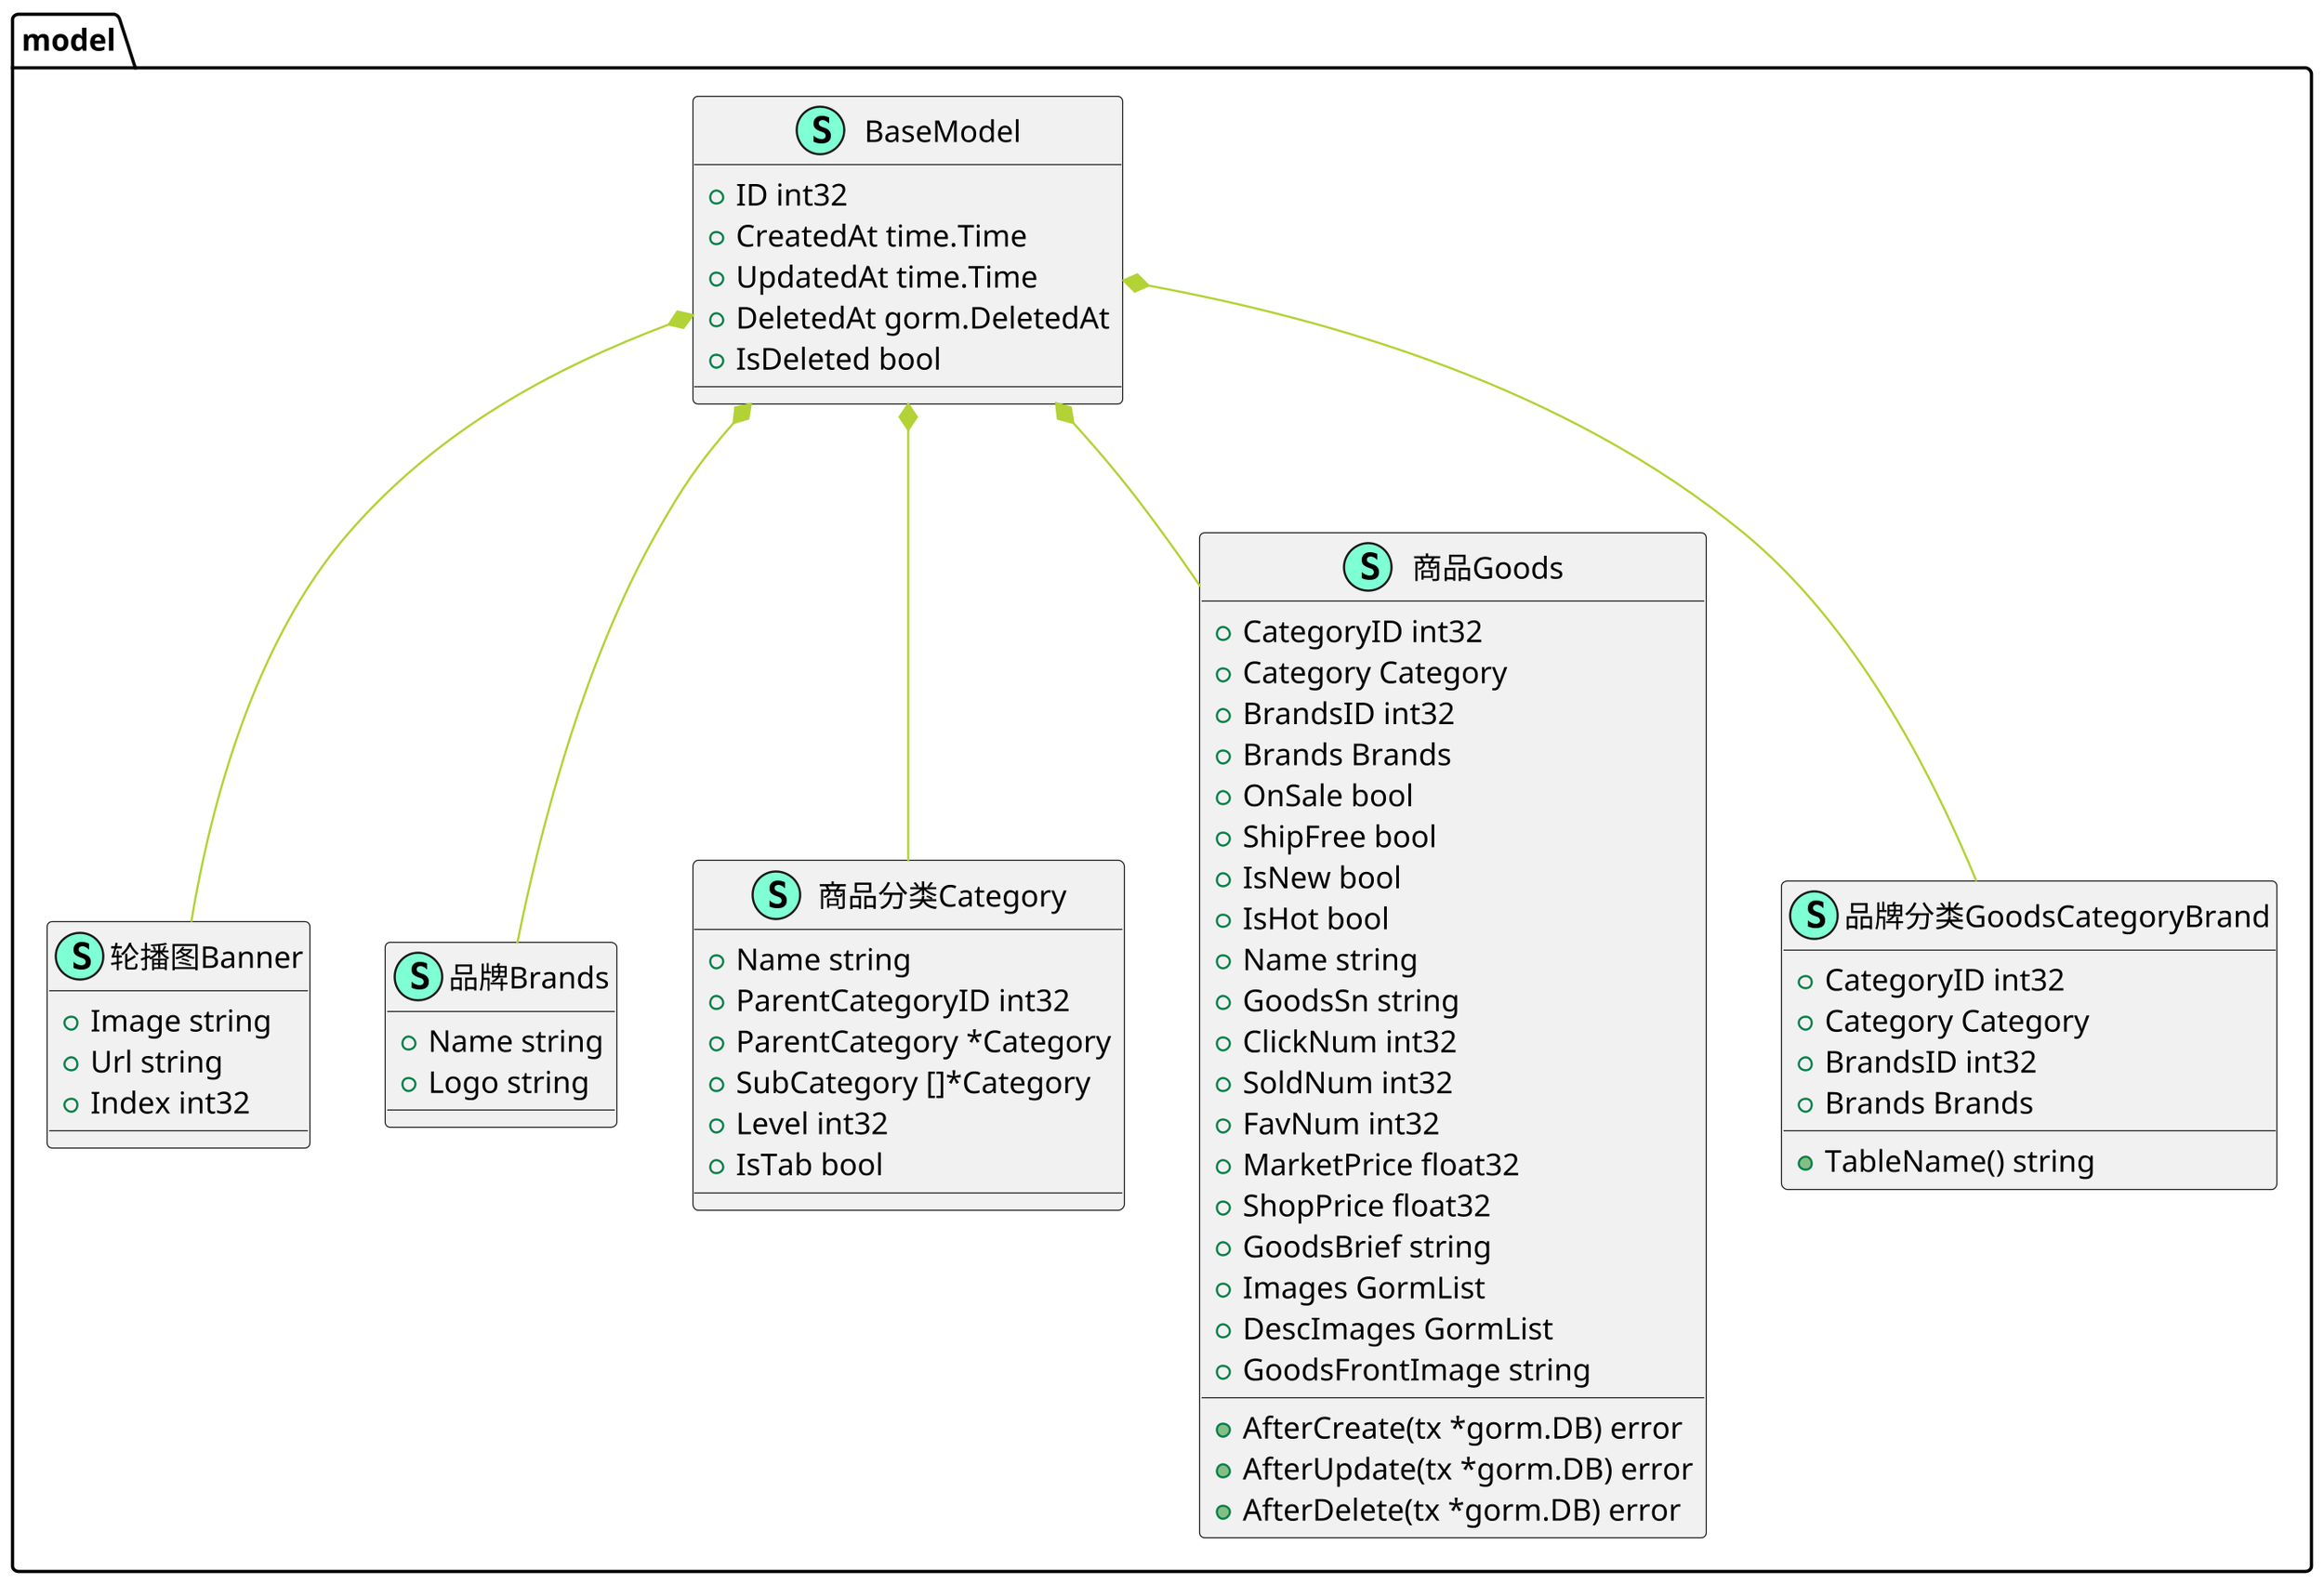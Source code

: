 @startuml
skinparam dpi 80
scale 13500 width
scale 2200 height
namespace model {
    class 轮播图Banner << (S,Aquamarine) >> {
        + Image string
        + Url string
        + Index int32

    }
    class BaseModel << (S,Aquamarine) >> {
        + ID int32
        + CreatedAt time.Time
        + UpdatedAt time.Time
        + DeletedAt gorm.DeletedAt
        + IsDeleted bool

    }
    class 品牌Brands << (S,Aquamarine) >> {
        + Name string
        + Logo string

    }
    class 商品分类Category << (S,Aquamarine) >> {
        + Name string
        + ParentCategoryID int32
        + ParentCategory *Category
        + SubCategory []*Category
        + Level int32
        + IsTab bool

    }
    class 商品Goods << (S,Aquamarine) >> {
        + CategoryID int32
        + Category Category
        + BrandsID int32
        + Brands Brands
        + OnSale bool
        + ShipFree bool
        + IsNew bool
        + IsHot bool
        + Name string
        + GoodsSn string
        + ClickNum int32
        + SoldNum int32
        + FavNum int32
        + MarketPrice float32
        + ShopPrice float32
        + GoodsBrief string
        + Images GormList
        + DescImages GormList
        + GoodsFrontImage string

        + AfterCreate(tx *gorm.DB) error
        + AfterUpdate(tx *gorm.DB) error
        + AfterDelete(tx *gorm.DB) error

    }
    class 品牌分类GoodsCategoryBrand << (S,Aquamarine) >> {
        + CategoryID int32
        + Category Category
        + BrandsID int32
        + Brands Brands

        + TableName() string

    }
}
"model.BaseModel" *-- "model.轮播图Banner" #line:b2d235;text:red
"model.BaseModel" *-- "model.品牌Brands" #line:b2d235;text:red
"model.BaseModel" *-- "model.商品分类Category" #line:b2d235;text:red
"model.BaseModel" *-- "model.商品Goods" #line:b2d235;text:red
"model.BaseModel" *-- "model.品牌分类GoodsCategoryBrand" #line:b2d235;text:red



@enduml
